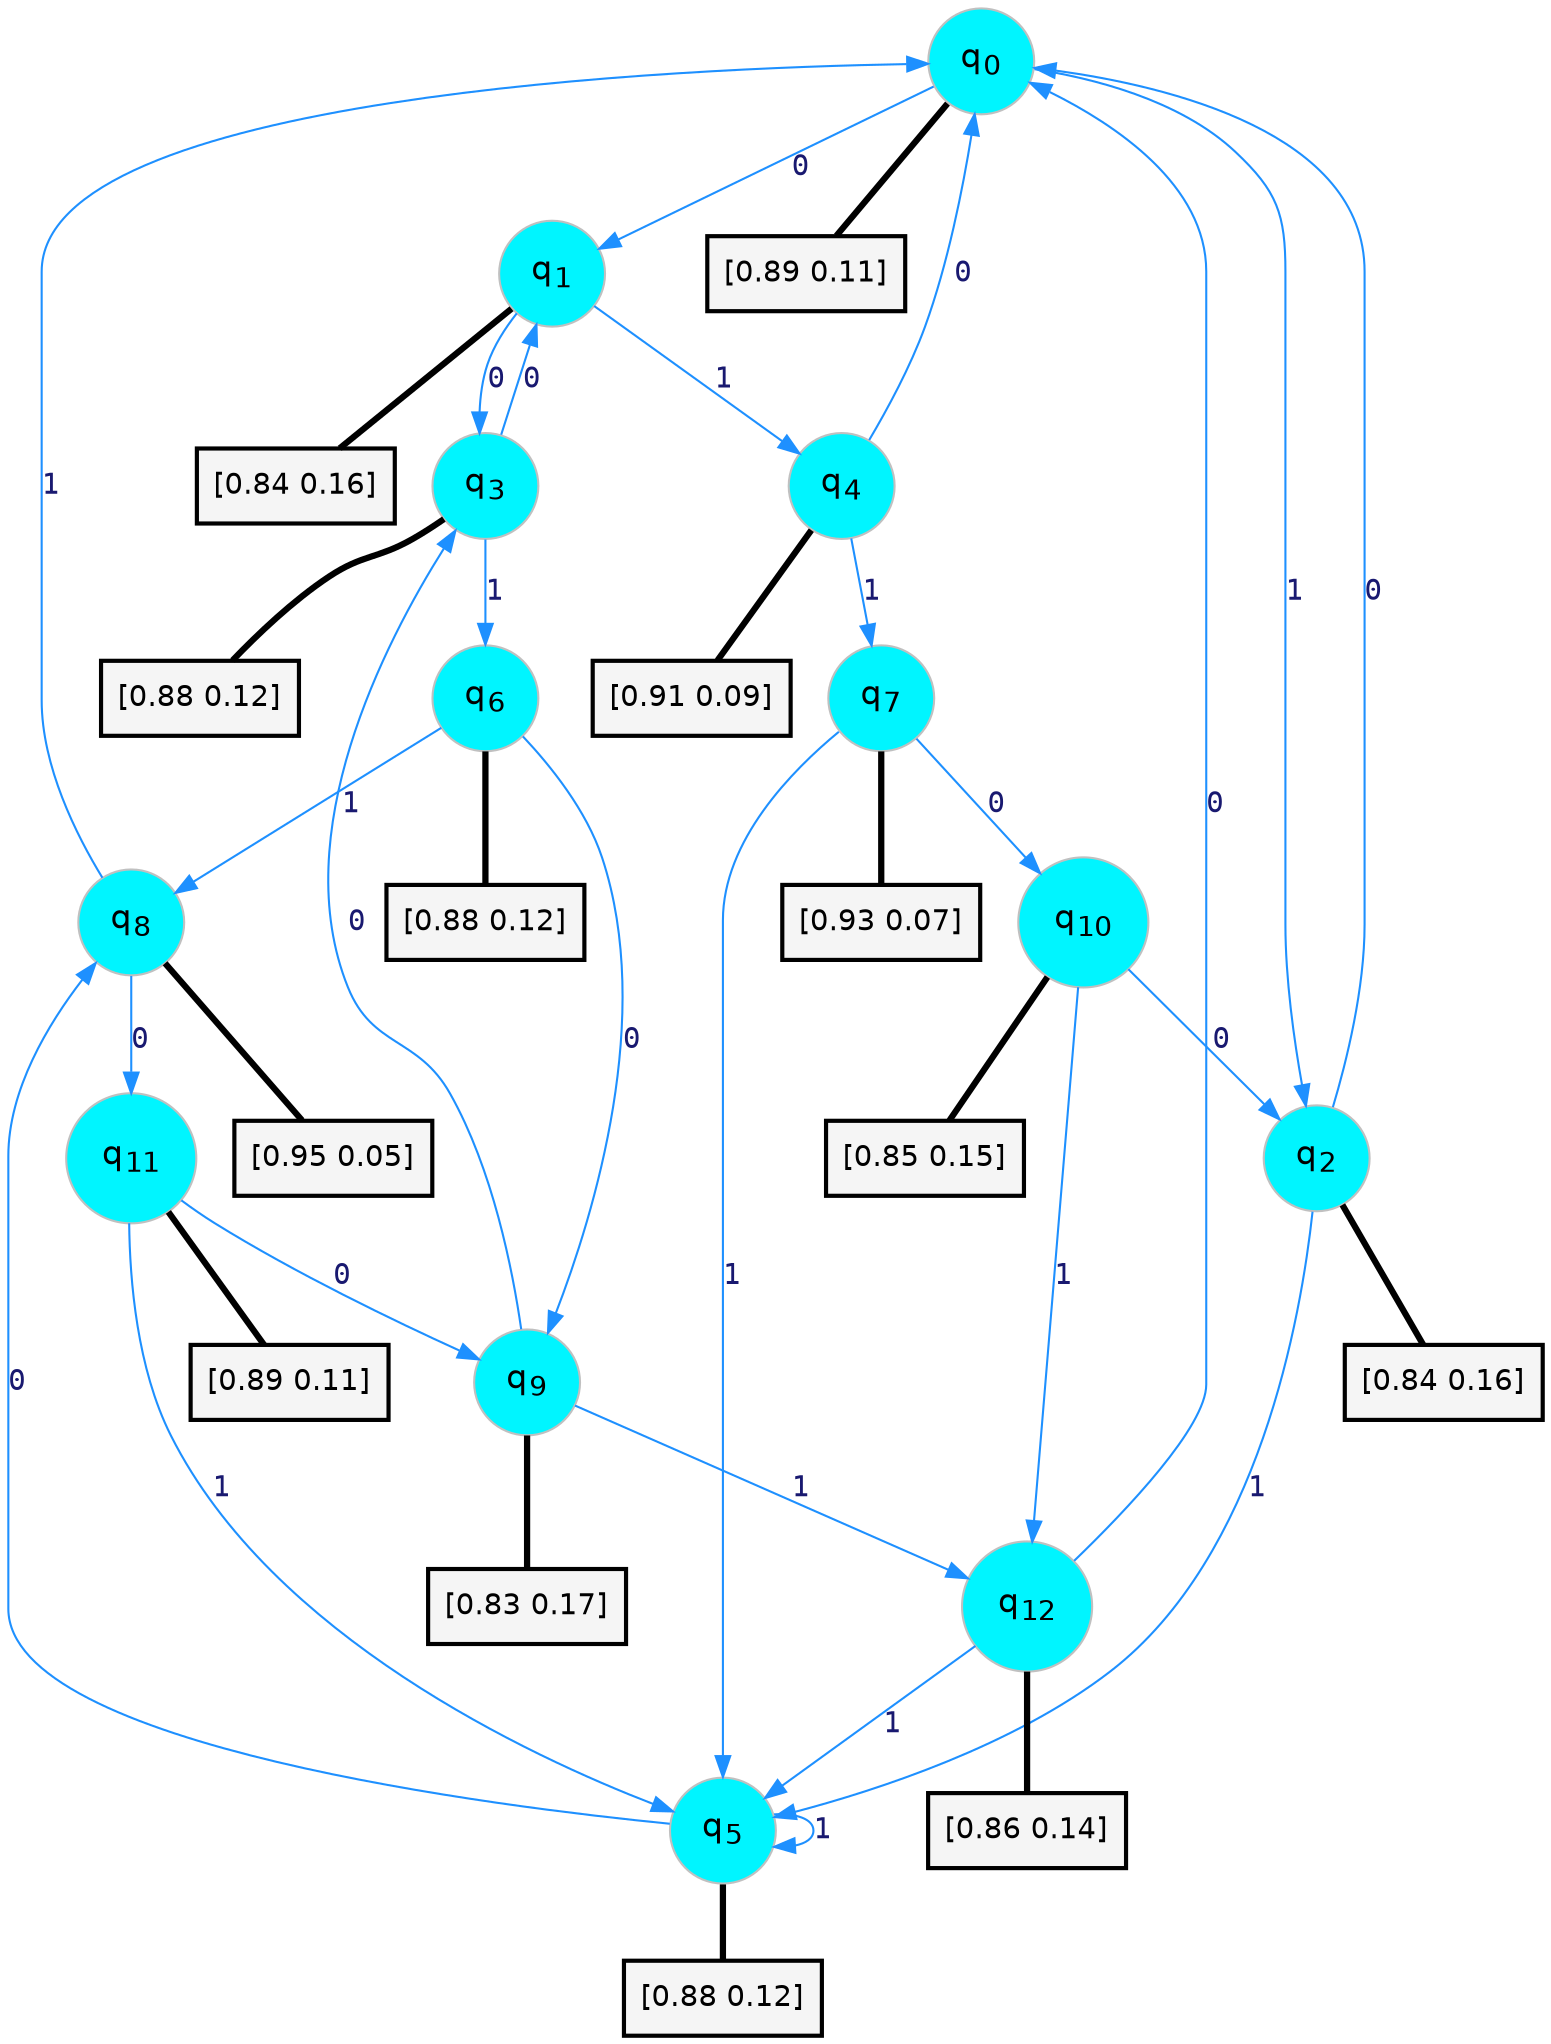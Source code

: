 digraph G {
graph [
bgcolor=transparent, dpi=300, rankdir=TD, size="40,25"];
node [
color=gray, fillcolor=turquoise1, fontcolor=black, fontname=Helvetica, fontsize=16, fontweight=bold, shape=circle, style=filled];
edge [
arrowsize=1, color=dodgerblue1, fontcolor=midnightblue, fontname=courier, fontweight=bold, penwidth=1, style=solid, weight=20];
0[label=<q<SUB>0</SUB>>];
1[label=<q<SUB>1</SUB>>];
2[label=<q<SUB>2</SUB>>];
3[label=<q<SUB>3</SUB>>];
4[label=<q<SUB>4</SUB>>];
5[label=<q<SUB>5</SUB>>];
6[label=<q<SUB>6</SUB>>];
7[label=<q<SUB>7</SUB>>];
8[label=<q<SUB>8</SUB>>];
9[label=<q<SUB>9</SUB>>];
10[label=<q<SUB>10</SUB>>];
11[label=<q<SUB>11</SUB>>];
12[label=<q<SUB>12</SUB>>];
13[label="[0.89 0.11]", shape=box,fontcolor=black, fontname=Helvetica, fontsize=14, penwidth=2, fillcolor=whitesmoke,color=black];
14[label="[0.84 0.16]", shape=box,fontcolor=black, fontname=Helvetica, fontsize=14, penwidth=2, fillcolor=whitesmoke,color=black];
15[label="[0.84 0.16]", shape=box,fontcolor=black, fontname=Helvetica, fontsize=14, penwidth=2, fillcolor=whitesmoke,color=black];
16[label="[0.88 0.12]", shape=box,fontcolor=black, fontname=Helvetica, fontsize=14, penwidth=2, fillcolor=whitesmoke,color=black];
17[label="[0.91 0.09]", shape=box,fontcolor=black, fontname=Helvetica, fontsize=14, penwidth=2, fillcolor=whitesmoke,color=black];
18[label="[0.88 0.12]", shape=box,fontcolor=black, fontname=Helvetica, fontsize=14, penwidth=2, fillcolor=whitesmoke,color=black];
19[label="[0.88 0.12]", shape=box,fontcolor=black, fontname=Helvetica, fontsize=14, penwidth=2, fillcolor=whitesmoke,color=black];
20[label="[0.93 0.07]", shape=box,fontcolor=black, fontname=Helvetica, fontsize=14, penwidth=2, fillcolor=whitesmoke,color=black];
21[label="[0.95 0.05]", shape=box,fontcolor=black, fontname=Helvetica, fontsize=14, penwidth=2, fillcolor=whitesmoke,color=black];
22[label="[0.83 0.17]", shape=box,fontcolor=black, fontname=Helvetica, fontsize=14, penwidth=2, fillcolor=whitesmoke,color=black];
23[label="[0.85 0.15]", shape=box,fontcolor=black, fontname=Helvetica, fontsize=14, penwidth=2, fillcolor=whitesmoke,color=black];
24[label="[0.89 0.11]", shape=box,fontcolor=black, fontname=Helvetica, fontsize=14, penwidth=2, fillcolor=whitesmoke,color=black];
25[label="[0.86 0.14]", shape=box,fontcolor=black, fontname=Helvetica, fontsize=14, penwidth=2, fillcolor=whitesmoke,color=black];
0->1 [label=0];
0->2 [label=1];
0->13 [arrowhead=none, penwidth=3,color=black];
1->3 [label=0];
1->4 [label=1];
1->14 [arrowhead=none, penwidth=3,color=black];
2->0 [label=0];
2->5 [label=1];
2->15 [arrowhead=none, penwidth=3,color=black];
3->1 [label=0];
3->6 [label=1];
3->16 [arrowhead=none, penwidth=3,color=black];
4->0 [label=0];
4->7 [label=1];
4->17 [arrowhead=none, penwidth=3,color=black];
5->8 [label=0];
5->5 [label=1];
5->18 [arrowhead=none, penwidth=3,color=black];
6->9 [label=0];
6->8 [label=1];
6->19 [arrowhead=none, penwidth=3,color=black];
7->10 [label=0];
7->5 [label=1];
7->20 [arrowhead=none, penwidth=3,color=black];
8->11 [label=0];
8->0 [label=1];
8->21 [arrowhead=none, penwidth=3,color=black];
9->3 [label=0];
9->12 [label=1];
9->22 [arrowhead=none, penwidth=3,color=black];
10->2 [label=0];
10->12 [label=1];
10->23 [arrowhead=none, penwidth=3,color=black];
11->9 [label=0];
11->5 [label=1];
11->24 [arrowhead=none, penwidth=3,color=black];
12->0 [label=0];
12->5 [label=1];
12->25 [arrowhead=none, penwidth=3,color=black];
}
